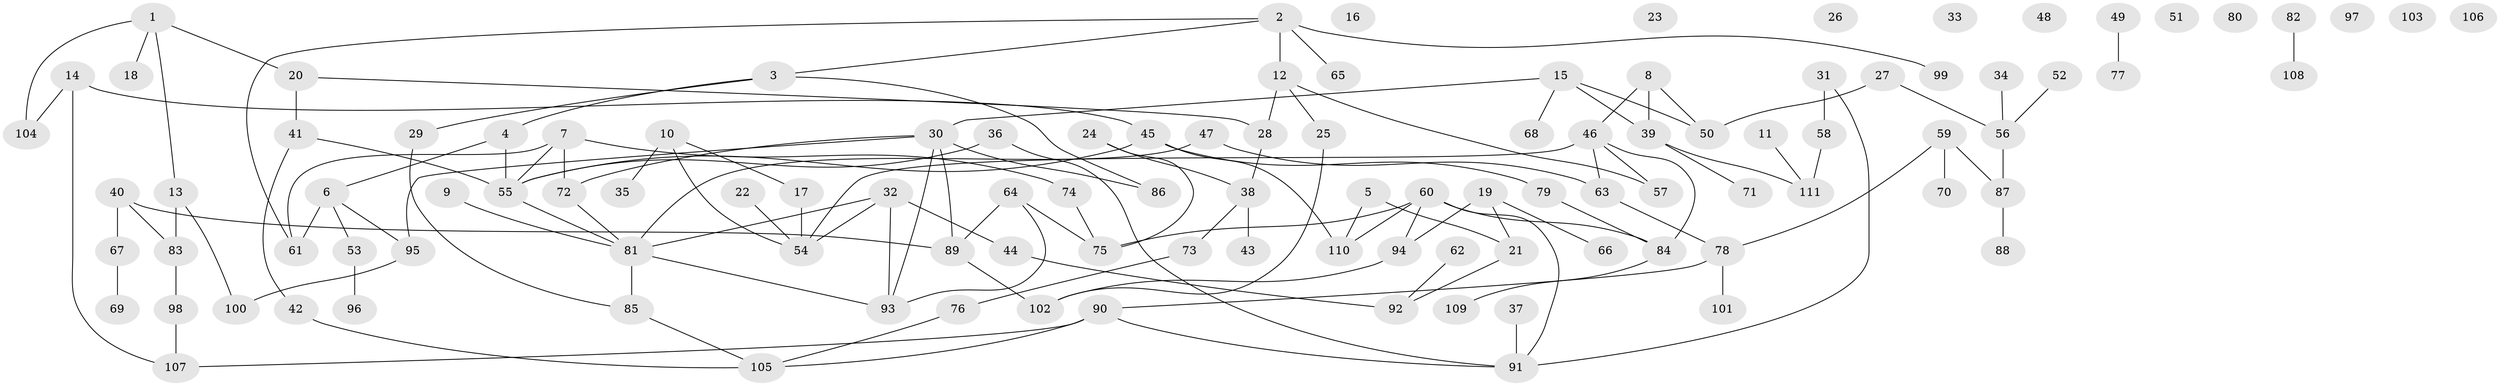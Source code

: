 // coarse degree distribution, {3: 0.15584415584415584, 6: 0.03896103896103896, 4: 0.12987012987012986, 5: 0.07792207792207792, 1: 0.2597402597402597, 2: 0.14285714285714285, 0: 0.14285714285714285, 8: 0.025974025974025976, 7: 0.025974025974025976}
// Generated by graph-tools (version 1.1) at 2025/23/03/03/25 07:23:27]
// undirected, 111 vertices, 134 edges
graph export_dot {
graph [start="1"]
  node [color=gray90,style=filled];
  1;
  2;
  3;
  4;
  5;
  6;
  7;
  8;
  9;
  10;
  11;
  12;
  13;
  14;
  15;
  16;
  17;
  18;
  19;
  20;
  21;
  22;
  23;
  24;
  25;
  26;
  27;
  28;
  29;
  30;
  31;
  32;
  33;
  34;
  35;
  36;
  37;
  38;
  39;
  40;
  41;
  42;
  43;
  44;
  45;
  46;
  47;
  48;
  49;
  50;
  51;
  52;
  53;
  54;
  55;
  56;
  57;
  58;
  59;
  60;
  61;
  62;
  63;
  64;
  65;
  66;
  67;
  68;
  69;
  70;
  71;
  72;
  73;
  74;
  75;
  76;
  77;
  78;
  79;
  80;
  81;
  82;
  83;
  84;
  85;
  86;
  87;
  88;
  89;
  90;
  91;
  92;
  93;
  94;
  95;
  96;
  97;
  98;
  99;
  100;
  101;
  102;
  103;
  104;
  105;
  106;
  107;
  108;
  109;
  110;
  111;
  1 -- 13;
  1 -- 18;
  1 -- 20;
  1 -- 104;
  2 -- 3;
  2 -- 12;
  2 -- 61;
  2 -- 65;
  2 -- 99;
  3 -- 4;
  3 -- 29;
  3 -- 86;
  4 -- 6;
  4 -- 55;
  5 -- 21;
  5 -- 110;
  6 -- 53;
  6 -- 61;
  6 -- 95;
  7 -- 55;
  7 -- 61;
  7 -- 72;
  7 -- 74;
  8 -- 39;
  8 -- 46;
  8 -- 50;
  9 -- 81;
  10 -- 17;
  10 -- 35;
  10 -- 54;
  11 -- 111;
  12 -- 25;
  12 -- 28;
  12 -- 57;
  13 -- 83;
  13 -- 100;
  14 -- 45;
  14 -- 104;
  14 -- 107;
  15 -- 30;
  15 -- 39;
  15 -- 50;
  15 -- 68;
  17 -- 54;
  19 -- 21;
  19 -- 66;
  19 -- 94;
  20 -- 28;
  20 -- 41;
  21 -- 92;
  22 -- 54;
  24 -- 38;
  24 -- 75;
  25 -- 102;
  27 -- 50;
  27 -- 56;
  28 -- 38;
  29 -- 85;
  30 -- 72;
  30 -- 86;
  30 -- 89;
  30 -- 93;
  30 -- 95;
  31 -- 58;
  31 -- 91;
  32 -- 44;
  32 -- 54;
  32 -- 81;
  32 -- 93;
  34 -- 56;
  36 -- 55;
  36 -- 91;
  37 -- 91;
  38 -- 43;
  38 -- 73;
  39 -- 71;
  39 -- 111;
  40 -- 67;
  40 -- 83;
  40 -- 89;
  41 -- 42;
  41 -- 55;
  42 -- 105;
  44 -- 92;
  45 -- 55;
  45 -- 79;
  45 -- 110;
  46 -- 54;
  46 -- 57;
  46 -- 63;
  46 -- 84;
  47 -- 63;
  47 -- 81;
  49 -- 77;
  52 -- 56;
  53 -- 96;
  55 -- 81;
  56 -- 87;
  58 -- 111;
  59 -- 70;
  59 -- 78;
  59 -- 87;
  60 -- 75;
  60 -- 84;
  60 -- 91;
  60 -- 94;
  60 -- 110;
  62 -- 92;
  63 -- 78;
  64 -- 75;
  64 -- 89;
  64 -- 93;
  67 -- 69;
  72 -- 81;
  73 -- 76;
  74 -- 75;
  76 -- 105;
  78 -- 90;
  78 -- 101;
  79 -- 84;
  81 -- 85;
  81 -- 93;
  82 -- 108;
  83 -- 98;
  84 -- 109;
  85 -- 105;
  87 -- 88;
  89 -- 102;
  90 -- 91;
  90 -- 105;
  90 -- 107;
  94 -- 102;
  95 -- 100;
  98 -- 107;
}
